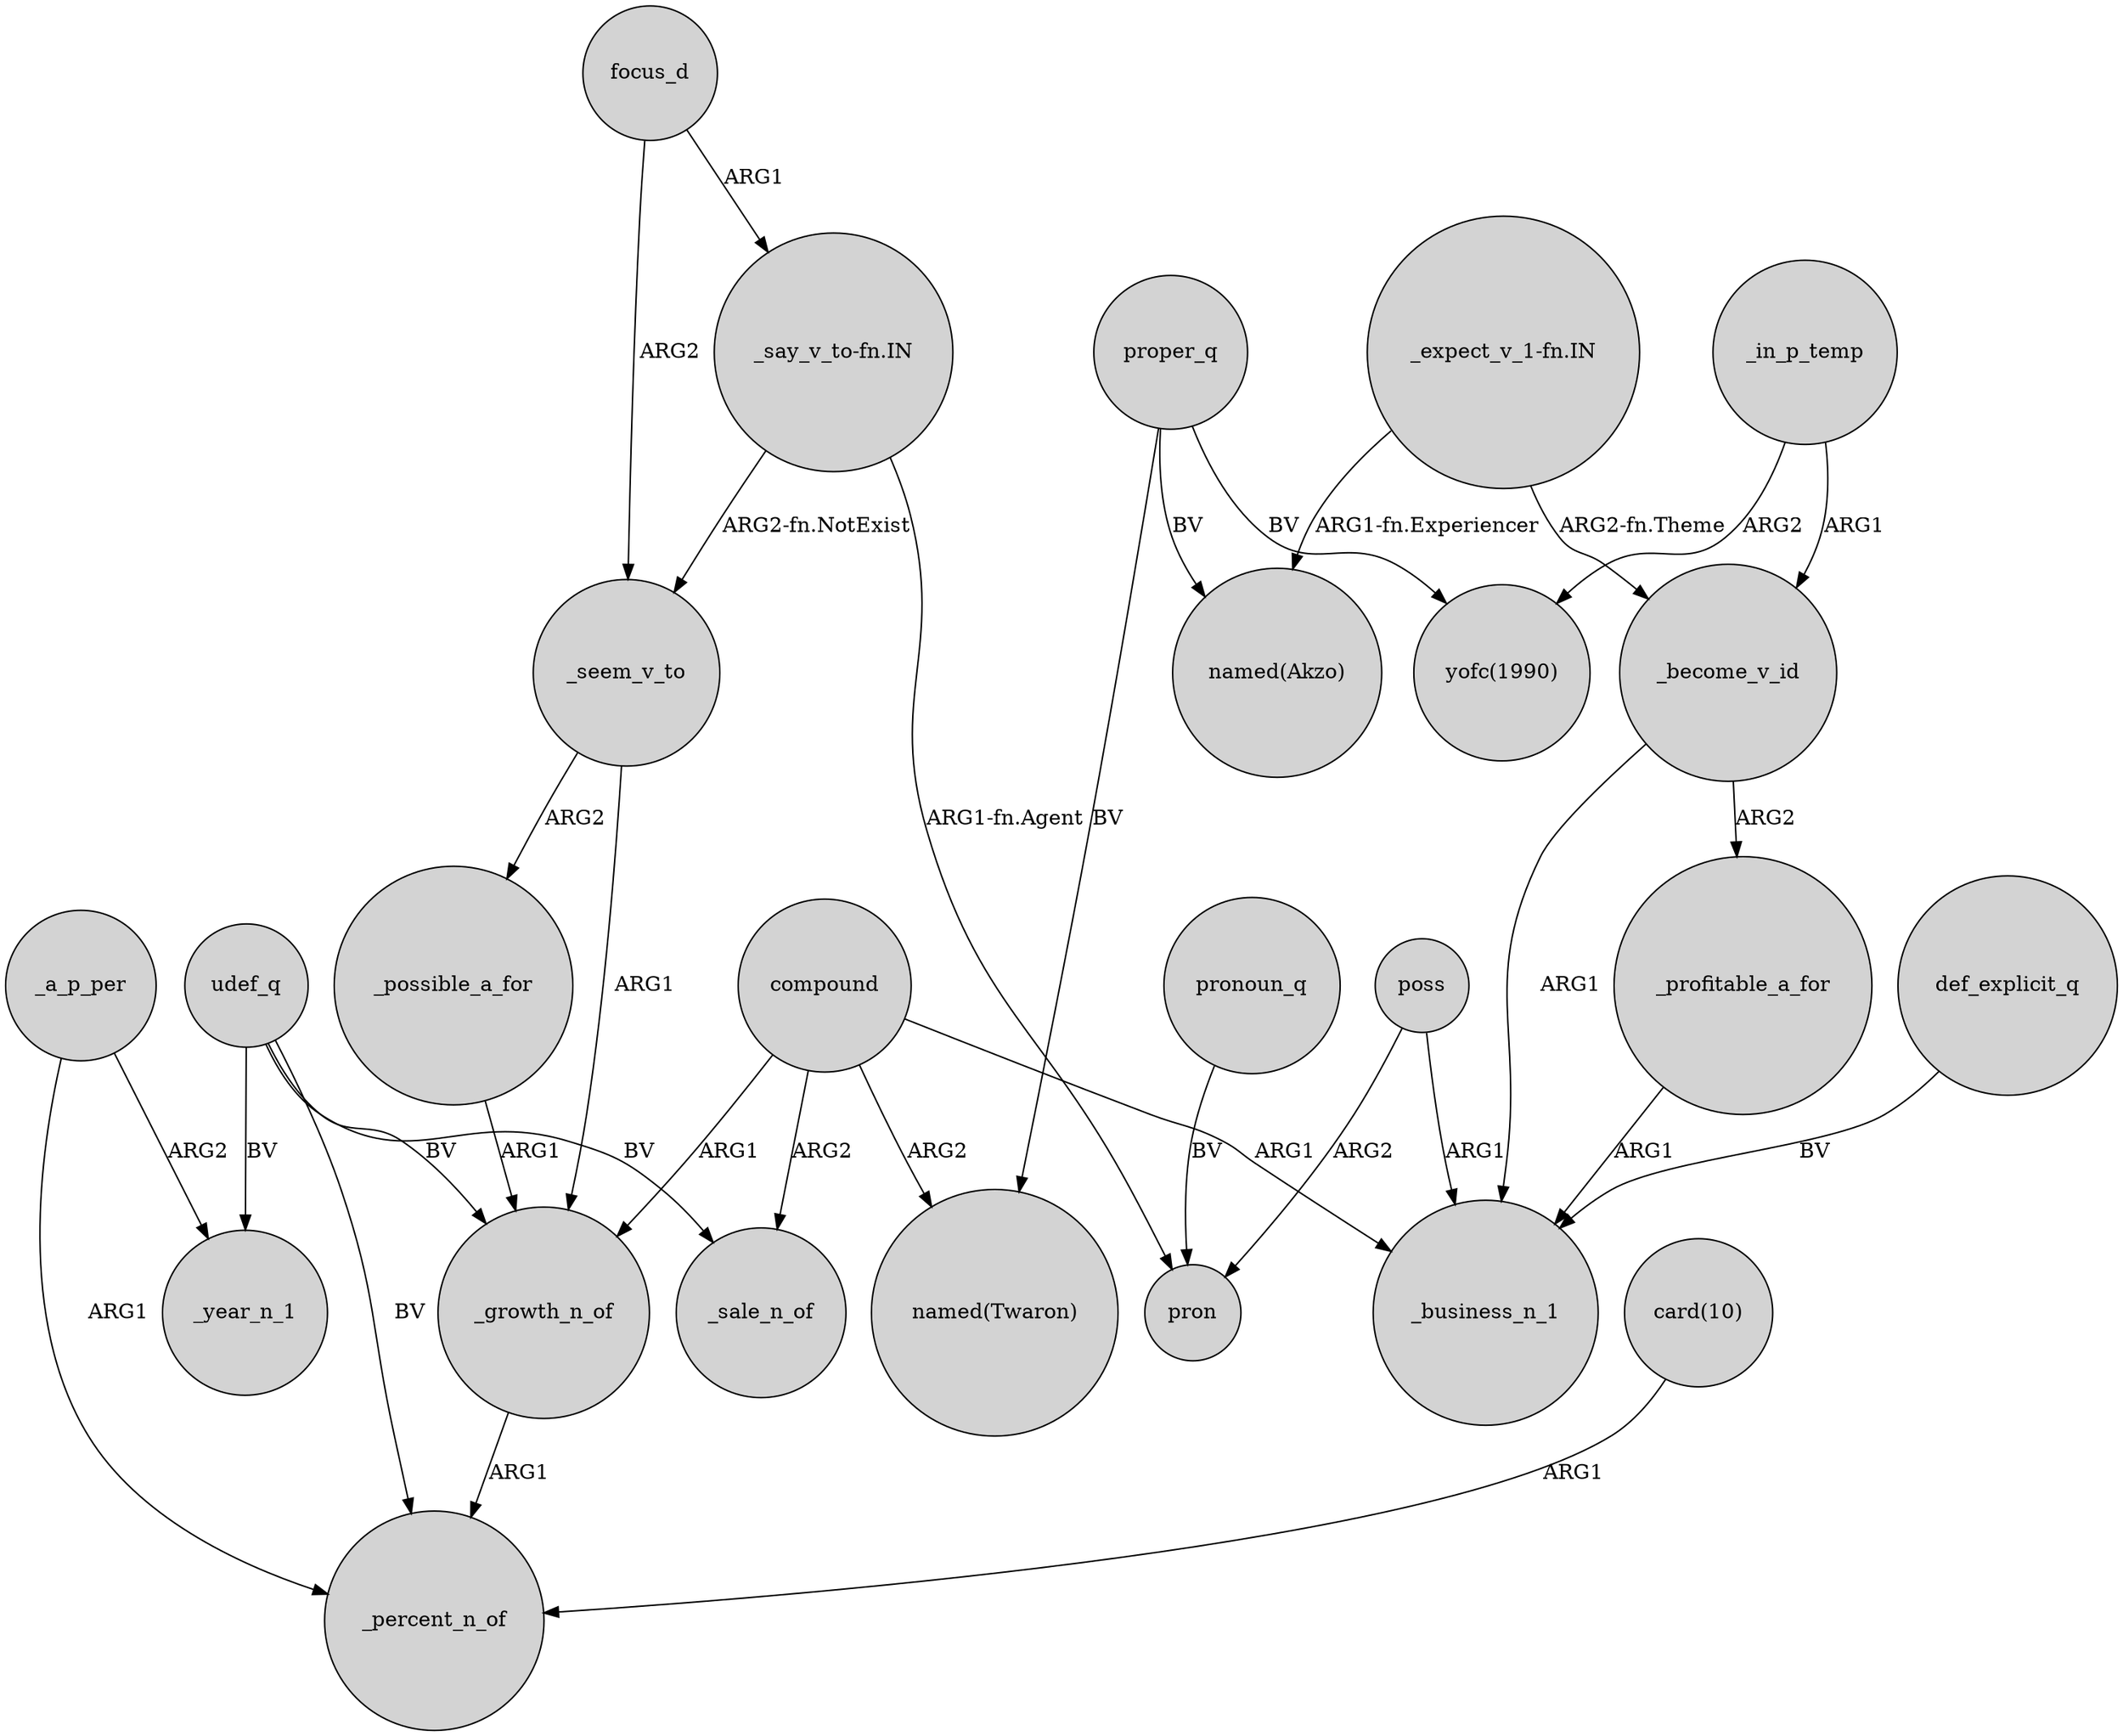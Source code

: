 digraph {
	node [shape=circle style=filled]
	_seem_v_to -> _growth_n_of [label=ARG1]
	_possible_a_for -> _growth_n_of [label=ARG1]
	_growth_n_of -> _percent_n_of [label=ARG1]
	poss -> pron [label=ARG2]
	_seem_v_to -> _possible_a_for [label=ARG2]
	_become_v_id -> _business_n_1 [label=ARG1]
	focus_d -> _seem_v_to [label=ARG2]
	compound -> "named(Twaron)" [label=ARG2]
	_a_p_per -> _year_n_1 [label=ARG2]
	poss -> _business_n_1 [label=ARG1]
	proper_q -> "named(Akzo)" [label=BV]
	"_expect_v_1-fn.IN" -> _become_v_id [label="ARG2-fn.Theme"]
	_in_p_temp -> "yofc(1990)" [label=ARG2]
	proper_q -> "yofc(1990)" [label=BV]
	proper_q -> "named(Twaron)" [label=BV]
	_become_v_id -> _profitable_a_for [label=ARG2]
	_in_p_temp -> _become_v_id [label=ARG1]
	pronoun_q -> pron [label=BV]
	"card(10)" -> _percent_n_of [label=ARG1]
	compound -> _sale_n_of [label=ARG2]
	"_say_v_to-fn.IN" -> _seem_v_to [label="ARG2-fn.NotExist"]
	compound -> _business_n_1 [label=ARG1]
	udef_q -> _sale_n_of [label=BV]
	"_say_v_to-fn.IN" -> pron [label="ARG1-fn.Agent"]
	udef_q -> _year_n_1 [label=BV]
	def_explicit_q -> _business_n_1 [label=BV]
	compound -> _growth_n_of [label=ARG1]
	udef_q -> _percent_n_of [label=BV]
	udef_q -> _growth_n_of [label=BV]
	_profitable_a_for -> _business_n_1 [label=ARG1]
	focus_d -> "_say_v_to-fn.IN" [label=ARG1]
	"_expect_v_1-fn.IN" -> "named(Akzo)" [label="ARG1-fn.Experiencer"]
	_a_p_per -> _percent_n_of [label=ARG1]
}
